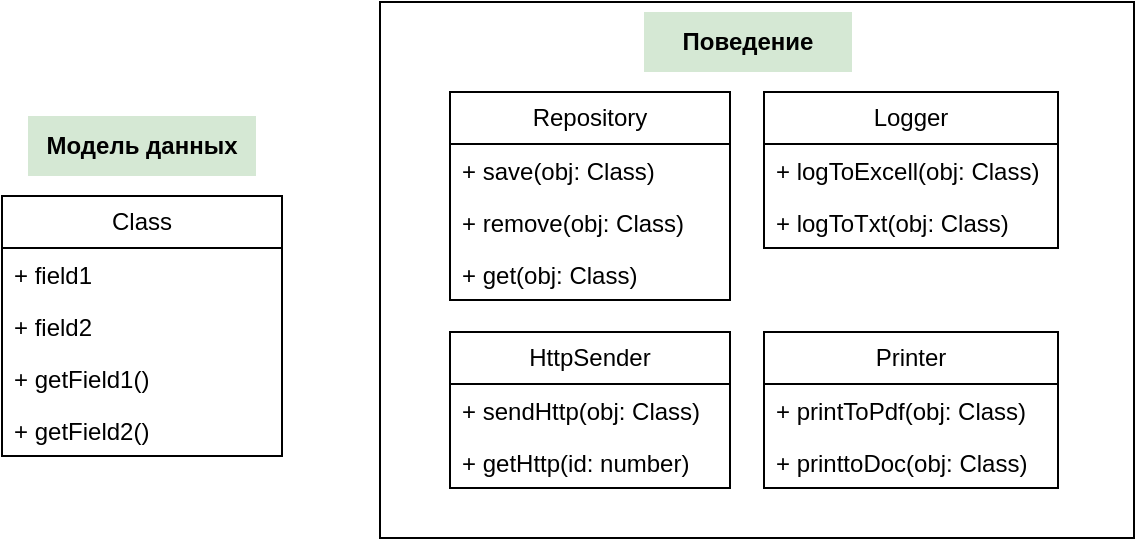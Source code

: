 <mxfile version="22.0.8" type="github" pages="2">
  <diagram name="S" id="RaGAPnOn0WnEdb-jaaNc">
    <mxGraphModel dx="819" dy="431" grid="0" gridSize="10" guides="1" tooltips="1" connect="1" arrows="1" fold="1" page="0" pageScale="1" pageWidth="827" pageHeight="1169" math="0" shadow="0">
      <root>
        <mxCell id="0" />
        <mxCell id="1" parent="0" />
        <mxCell id="atiPBA8xLcMAGWpfqntU-24" value="" style="rounded=0;whiteSpace=wrap;html=1;fillColor=none;" vertex="1" parent="1">
          <mxGeometry x="561" y="231" width="377" height="268" as="geometry" />
        </mxCell>
        <mxCell id="atiPBA8xLcMAGWpfqntU-1" value="Class" style="swimlane;fontStyle=0;childLayout=stackLayout;horizontal=1;startSize=26;fillColor=none;horizontalStack=0;resizeParent=1;resizeParentMax=0;resizeLast=0;collapsible=1;marginBottom=0;whiteSpace=wrap;html=1;" vertex="1" parent="1">
          <mxGeometry x="372" y="328" width="140" height="130" as="geometry" />
        </mxCell>
        <mxCell id="atiPBA8xLcMAGWpfqntU-2" value="+ field1" style="text;strokeColor=none;fillColor=none;align=left;verticalAlign=top;spacingLeft=4;spacingRight=4;overflow=hidden;rotatable=0;points=[[0,0.5],[1,0.5]];portConstraint=eastwest;whiteSpace=wrap;html=1;" vertex="1" parent="atiPBA8xLcMAGWpfqntU-1">
          <mxGeometry y="26" width="140" height="26" as="geometry" />
        </mxCell>
        <mxCell id="atiPBA8xLcMAGWpfqntU-3" value="+ field2" style="text;strokeColor=none;fillColor=none;align=left;verticalAlign=top;spacingLeft=4;spacingRight=4;overflow=hidden;rotatable=0;points=[[0,0.5],[1,0.5]];portConstraint=eastwest;whiteSpace=wrap;html=1;" vertex="1" parent="atiPBA8xLcMAGWpfqntU-1">
          <mxGeometry y="52" width="140" height="26" as="geometry" />
        </mxCell>
        <mxCell id="atiPBA8xLcMAGWpfqntU-4" value="+ getField1()" style="text;strokeColor=none;fillColor=none;align=left;verticalAlign=top;spacingLeft=4;spacingRight=4;overflow=hidden;rotatable=0;points=[[0,0.5],[1,0.5]];portConstraint=eastwest;whiteSpace=wrap;html=1;" vertex="1" parent="atiPBA8xLcMAGWpfqntU-1">
          <mxGeometry y="78" width="140" height="26" as="geometry" />
        </mxCell>
        <mxCell id="atiPBA8xLcMAGWpfqntU-5" value="+ getField2()" style="text;strokeColor=none;fillColor=none;align=left;verticalAlign=top;spacingLeft=4;spacingRight=4;overflow=hidden;rotatable=0;points=[[0,0.5],[1,0.5]];portConstraint=eastwest;whiteSpace=wrap;html=1;" vertex="1" parent="atiPBA8xLcMAGWpfqntU-1">
          <mxGeometry y="104" width="140" height="26" as="geometry" />
        </mxCell>
        <mxCell id="atiPBA8xLcMAGWpfqntU-6" value="Repository" style="swimlane;fontStyle=0;childLayout=stackLayout;horizontal=1;startSize=26;fillColor=none;horizontalStack=0;resizeParent=1;resizeParentMax=0;resizeLast=0;collapsible=1;marginBottom=0;whiteSpace=wrap;html=1;" vertex="1" parent="1">
          <mxGeometry x="596" y="276" width="140" height="104" as="geometry" />
        </mxCell>
        <mxCell id="atiPBA8xLcMAGWpfqntU-7" value="+ save(obj: Class)" style="text;strokeColor=none;fillColor=none;align=left;verticalAlign=top;spacingLeft=4;spacingRight=4;overflow=hidden;rotatable=0;points=[[0,0.5],[1,0.5]];portConstraint=eastwest;whiteSpace=wrap;html=1;" vertex="1" parent="atiPBA8xLcMAGWpfqntU-6">
          <mxGeometry y="26" width="140" height="26" as="geometry" />
        </mxCell>
        <mxCell id="atiPBA8xLcMAGWpfqntU-8" value="+ remove(obj: Class)" style="text;strokeColor=none;fillColor=none;align=left;verticalAlign=top;spacingLeft=4;spacingRight=4;overflow=hidden;rotatable=0;points=[[0,0.5],[1,0.5]];portConstraint=eastwest;whiteSpace=wrap;html=1;" vertex="1" parent="atiPBA8xLcMAGWpfqntU-6">
          <mxGeometry y="52" width="140" height="26" as="geometry" />
        </mxCell>
        <mxCell id="atiPBA8xLcMAGWpfqntU-9" value="+ get(obj: Class)" style="text;strokeColor=none;fillColor=none;align=left;verticalAlign=top;spacingLeft=4;spacingRight=4;overflow=hidden;rotatable=0;points=[[0,0.5],[1,0.5]];portConstraint=eastwest;whiteSpace=wrap;html=1;" vertex="1" parent="atiPBA8xLcMAGWpfqntU-6">
          <mxGeometry y="78" width="140" height="26" as="geometry" />
        </mxCell>
        <mxCell id="atiPBA8xLcMAGWpfqntU-11" value="HttpSender" style="swimlane;fontStyle=0;childLayout=stackLayout;horizontal=1;startSize=26;fillColor=none;horizontalStack=0;resizeParent=1;resizeParentMax=0;resizeLast=0;collapsible=1;marginBottom=0;whiteSpace=wrap;html=1;" vertex="1" parent="1">
          <mxGeometry x="596" y="396" width="140" height="78" as="geometry" />
        </mxCell>
        <mxCell id="atiPBA8xLcMAGWpfqntU-12" value="+ sendHttp(obj: Class)" style="text;strokeColor=none;fillColor=none;align=left;verticalAlign=top;spacingLeft=4;spacingRight=4;overflow=hidden;rotatable=0;points=[[0,0.5],[1,0.5]];portConstraint=eastwest;whiteSpace=wrap;html=1;" vertex="1" parent="atiPBA8xLcMAGWpfqntU-11">
          <mxGeometry y="26" width="140" height="26" as="geometry" />
        </mxCell>
        <mxCell id="atiPBA8xLcMAGWpfqntU-13" value="+ getHttp(id: number)" style="text;strokeColor=none;fillColor=none;align=left;verticalAlign=top;spacingLeft=4;spacingRight=4;overflow=hidden;rotatable=0;points=[[0,0.5],[1,0.5]];portConstraint=eastwest;whiteSpace=wrap;html=1;" vertex="1" parent="atiPBA8xLcMAGWpfqntU-11">
          <mxGeometry y="52" width="140" height="26" as="geometry" />
        </mxCell>
        <mxCell id="atiPBA8xLcMAGWpfqntU-15" value="Logger" style="swimlane;fontStyle=0;childLayout=stackLayout;horizontal=1;startSize=26;fillColor=none;horizontalStack=0;resizeParent=1;resizeParentMax=0;resizeLast=0;collapsible=1;marginBottom=0;whiteSpace=wrap;html=1;" vertex="1" parent="1">
          <mxGeometry x="753" y="276" width="147" height="78" as="geometry" />
        </mxCell>
        <mxCell id="atiPBA8xLcMAGWpfqntU-16" value="+ logToExcell(obj: Class)" style="text;strokeColor=none;fillColor=none;align=left;verticalAlign=top;spacingLeft=4;spacingRight=4;overflow=hidden;rotatable=0;points=[[0,0.5],[1,0.5]];portConstraint=eastwest;whiteSpace=wrap;html=1;" vertex="1" parent="atiPBA8xLcMAGWpfqntU-15">
          <mxGeometry y="26" width="147" height="26" as="geometry" />
        </mxCell>
        <mxCell id="atiPBA8xLcMAGWpfqntU-17" value="+ logToTxt(obj: Class)" style="text;strokeColor=none;fillColor=none;align=left;verticalAlign=top;spacingLeft=4;spacingRight=4;overflow=hidden;rotatable=0;points=[[0,0.5],[1,0.5]];portConstraint=eastwest;whiteSpace=wrap;html=1;" vertex="1" parent="atiPBA8xLcMAGWpfqntU-15">
          <mxGeometry y="52" width="147" height="26" as="geometry" />
        </mxCell>
        <mxCell id="atiPBA8xLcMAGWpfqntU-19" value="Printer" style="swimlane;fontStyle=0;childLayout=stackLayout;horizontal=1;startSize=26;fillColor=none;horizontalStack=0;resizeParent=1;resizeParentMax=0;resizeLast=0;collapsible=1;marginBottom=0;whiteSpace=wrap;html=1;" vertex="1" parent="1">
          <mxGeometry x="753" y="396" width="147" height="78" as="geometry" />
        </mxCell>
        <mxCell id="atiPBA8xLcMAGWpfqntU-20" value="+ printToPdf(obj: Class)" style="text;strokeColor=none;fillColor=none;align=left;verticalAlign=top;spacingLeft=4;spacingRight=4;overflow=hidden;rotatable=0;points=[[0,0.5],[1,0.5]];portConstraint=eastwest;whiteSpace=wrap;html=1;" vertex="1" parent="atiPBA8xLcMAGWpfqntU-19">
          <mxGeometry y="26" width="147" height="26" as="geometry" />
        </mxCell>
        <mxCell id="atiPBA8xLcMAGWpfqntU-21" value="+ printtoDoc(obj: Class)" style="text;strokeColor=none;fillColor=none;align=left;verticalAlign=top;spacingLeft=4;spacingRight=4;overflow=hidden;rotatable=0;points=[[0,0.5],[1,0.5]];portConstraint=eastwest;whiteSpace=wrap;html=1;" vertex="1" parent="atiPBA8xLcMAGWpfqntU-19">
          <mxGeometry y="52" width="147" height="26" as="geometry" />
        </mxCell>
        <mxCell id="atiPBA8xLcMAGWpfqntU-22" value="Модель данных" style="text;html=1;strokeColor=none;fillColor=#d5e8d4;align=center;verticalAlign=middle;whiteSpace=wrap;rounded=0;fontStyle=1" vertex="1" parent="1">
          <mxGeometry x="385" y="288" width="114" height="30" as="geometry" />
        </mxCell>
        <mxCell id="atiPBA8xLcMAGWpfqntU-23" value="Поведение" style="text;html=1;strokeColor=none;fillColor=#d5e8d4;align=center;verticalAlign=middle;whiteSpace=wrap;rounded=0;fontStyle=1;" vertex="1" parent="1">
          <mxGeometry x="693" y="236" width="104" height="30" as="geometry" />
        </mxCell>
      </root>
    </mxGraphModel>
  </diagram>
  <diagram id="e9qUm5EdJtlHyq0vxCEI" name="O">
    <mxGraphModel dx="1195" dy="1029" grid="0" gridSize="10" guides="1" tooltips="1" connect="1" arrows="1" fold="1" page="0" pageScale="1" pageWidth="827" pageHeight="1169" math="0" shadow="0">
      <root>
        <mxCell id="0" />
        <mxCell id="1" parent="0" />
        <mxCell id="J7pSZ2yeslKGJ3qi9xGy-1" value="Class1" style="swimlane;fontStyle=0;childLayout=stackLayout;horizontal=1;startSize=26;fillColor=none;horizontalStack=0;resizeParent=1;resizeParentMax=0;resizeLast=0;collapsible=1;marginBottom=0;whiteSpace=wrap;html=1;" vertex="1" parent="1">
          <mxGeometry x="414" y="254" width="140" height="78" as="geometry" />
        </mxCell>
        <mxCell id="J7pSZ2yeslKGJ3qi9xGy-2" value="+ get()" style="text;strokeColor=none;fillColor=none;align=left;verticalAlign=top;spacingLeft=4;spacingRight=4;overflow=hidden;rotatable=0;points=[[0,0.5],[1,0.5]];portConstraint=eastwest;whiteSpace=wrap;html=1;" vertex="1" parent="J7pSZ2yeslKGJ3qi9xGy-1">
          <mxGeometry y="26" width="140" height="26" as="geometry" />
        </mxCell>
        <mxCell id="J7pSZ2yeslKGJ3qi9xGy-3" value="+ post()" style="text;strokeColor=none;fillColor=none;align=left;verticalAlign=top;spacingLeft=4;spacingRight=4;overflow=hidden;rotatable=0;points=[[0,0.5],[1,0.5]];portConstraint=eastwest;whiteSpace=wrap;html=1;" vertex="1" parent="J7pSZ2yeslKGJ3qi9xGy-1">
          <mxGeometry y="52" width="140" height="26" as="geometry" />
        </mxCell>
        <mxCell id="J7pSZ2yeslKGJ3qi9xGy-6" value="Class2" style="swimlane;fontStyle=0;childLayout=stackLayout;horizontal=1;startSize=26;fillColor=none;horizontalStack=0;resizeParent=1;resizeParentMax=0;resizeLast=0;collapsible=1;marginBottom=0;whiteSpace=wrap;html=1;" vertex="1" parent="1">
          <mxGeometry x="619" y="254" width="140" height="104" as="geometry" />
        </mxCell>
        <mxCell id="J7pSZ2yeslKGJ3qi9xGy-7" value="+ get()" style="text;strokeColor=none;fillColor=none;align=left;verticalAlign=top;spacingLeft=4;spacingRight=4;overflow=hidden;rotatable=0;points=[[0,0.5],[1,0.5]];portConstraint=eastwest;whiteSpace=wrap;html=1;" vertex="1" parent="J7pSZ2yeslKGJ3qi9xGy-6">
          <mxGeometry y="26" width="140" height="26" as="geometry" />
        </mxCell>
        <mxCell id="J7pSZ2yeslKGJ3qi9xGy-8" value="+ post()" style="text;strokeColor=none;fillColor=none;align=left;verticalAlign=top;spacingLeft=4;spacingRight=4;overflow=hidden;rotatable=0;points=[[0,0.5],[1,0.5]];portConstraint=eastwest;whiteSpace=wrap;html=1;" vertex="1" parent="J7pSZ2yeslKGJ3qi9xGy-6">
          <mxGeometry y="52" width="140" height="26" as="geometry" />
        </mxCell>
        <mxCell id="J7pSZ2yeslKGJ3qi9xGy-9" value="+ put()" style="text;strokeColor=none;fillColor=none;align=left;verticalAlign=top;spacingLeft=4;spacingRight=4;overflow=hidden;rotatable=0;points=[[0,0.5],[1,0.5]];portConstraint=eastwest;whiteSpace=wrap;html=1;" vertex="1" parent="J7pSZ2yeslKGJ3qi9xGy-6">
          <mxGeometry y="78" width="140" height="26" as="geometry" />
        </mxCell>
        <mxCell id="J7pSZ2yeslKGJ3qi9xGy-10" style="edgeStyle=orthogonalEdgeStyle;rounded=0;orthogonalLoop=1;jettySize=auto;html=1;entryX=1;entryY=0.5;entryDx=0;entryDy=0;" edge="1" parent="1" source="J7pSZ2yeslKGJ3qi9xGy-7" target="J7pSZ2yeslKGJ3qi9xGy-2">
          <mxGeometry relative="1" as="geometry" />
        </mxCell>
        <mxCell id="J7pSZ2yeslKGJ3qi9xGy-11" value="Class1.get()" style="text;html=1;strokeColor=none;fillColor=#fff2cc;align=center;verticalAlign=middle;whiteSpace=wrap;rounded=0;" vertex="1" parent="1">
          <mxGeometry x="765" y="285" width="93" height="22" as="geometry" />
        </mxCell>
        <mxCell id="J7pSZ2yeslKGJ3qi9xGy-15" style="edgeStyle=orthogonalEdgeStyle;rounded=0;orthogonalLoop=1;jettySize=auto;html=1;entryX=0.5;entryY=0;entryDx=0;entryDy=0;" edge="1" parent="1" source="J7pSZ2yeslKGJ3qi9xGy-12" target="J7pSZ2yeslKGJ3qi9xGy-1">
          <mxGeometry relative="1" as="geometry" />
        </mxCell>
        <mxCell id="J7pSZ2yeslKGJ3qi9xGy-16" style="edgeStyle=orthogonalEdgeStyle;rounded=0;orthogonalLoop=1;jettySize=auto;html=1;entryX=0.5;entryY=0;entryDx=0;entryDy=0;" edge="1" parent="1" source="J7pSZ2yeslKGJ3qi9xGy-12" target="J7pSZ2yeslKGJ3qi9xGy-6">
          <mxGeometry relative="1" as="geometry" />
        </mxCell>
        <mxCell id="J7pSZ2yeslKGJ3qi9xGy-12" value="&lt;i&gt;Interface&lt;/i&gt;&lt;span style=&quot;white-space: pre;&quot;&gt;&#x9;&lt;/span&gt;" style="swimlane;fontStyle=0;childLayout=stackLayout;horizontal=1;startSize=26;fillColor=none;horizontalStack=0;resizeParent=1;resizeParentMax=0;resizeLast=0;collapsible=1;marginBottom=0;whiteSpace=wrap;html=1;" vertex="1" parent="1">
          <mxGeometry x="516" y="111" width="140" height="78" as="geometry" />
        </mxCell>
        <mxCell id="J7pSZ2yeslKGJ3qi9xGy-13" value="+ get()" style="text;strokeColor=none;fillColor=none;align=left;verticalAlign=top;spacingLeft=4;spacingRight=4;overflow=hidden;rotatable=0;points=[[0,0.5],[1,0.5]];portConstraint=eastwest;whiteSpace=wrap;html=1;" vertex="1" parent="J7pSZ2yeslKGJ3qi9xGy-12">
          <mxGeometry y="26" width="140" height="26" as="geometry" />
        </mxCell>
        <mxCell id="J7pSZ2yeslKGJ3qi9xGy-14" value="+ post()" style="text;strokeColor=none;fillColor=none;align=left;verticalAlign=top;spacingLeft=4;spacingRight=4;overflow=hidden;rotatable=0;points=[[0,0.5],[1,0.5]];portConstraint=eastwest;whiteSpace=wrap;html=1;" vertex="1" parent="J7pSZ2yeslKGJ3qi9xGy-12">
          <mxGeometry y="52" width="140" height="26" as="geometry" />
        </mxCell>
        <mxCell id="J7pSZ2yeslKGJ3qi9xGy-22" style="edgeStyle=orthogonalEdgeStyle;rounded=1;orthogonalLoop=1;jettySize=auto;html=1;entryX=0.5;entryY=0;entryDx=0;entryDy=0;endArrow=none;endFill=0;" edge="1" parent="1" source="J7pSZ2yeslKGJ3qi9xGy-17" target="J7pSZ2yeslKGJ3qi9xGy-18">
          <mxGeometry relative="1" as="geometry" />
        </mxCell>
        <mxCell id="J7pSZ2yeslKGJ3qi9xGy-17" value="" style="rounded=0;whiteSpace=wrap;html=1;" vertex="1" parent="1">
          <mxGeometry x="496" y="-106" width="120" height="60" as="geometry" />
        </mxCell>
        <mxCell id="J7pSZ2yeslKGJ3qi9xGy-27" style="edgeStyle=orthogonalEdgeStyle;shape=connector;rounded=1;orthogonalLoop=1;jettySize=auto;html=1;entryX=0;entryY=0.5;entryDx=0;entryDy=0;labelBackgroundColor=default;strokeColor=default;align=center;verticalAlign=middle;fontFamily=Helvetica;fontSize=11;fontColor=default;endArrow=none;endFill=0;" edge="1" parent="1" source="J7pSZ2yeslKGJ3qi9xGy-18" target="J7pSZ2yeslKGJ3qi9xGy-20">
          <mxGeometry relative="1" as="geometry" />
        </mxCell>
        <mxCell id="J7pSZ2yeslKGJ3qi9xGy-28" style="edgeStyle=orthogonalEdgeStyle;shape=connector;rounded=1;orthogonalLoop=1;jettySize=auto;html=1;entryX=1;entryY=0.5;entryDx=0;entryDy=0;labelBackgroundColor=default;strokeColor=default;align=center;verticalAlign=middle;fontFamily=Helvetica;fontSize=11;fontColor=default;endArrow=none;endFill=0;" edge="1" parent="1" source="J7pSZ2yeslKGJ3qi9xGy-18" target="J7pSZ2yeslKGJ3qi9xGy-19">
          <mxGeometry relative="1" as="geometry" />
        </mxCell>
        <mxCell id="J7pSZ2yeslKGJ3qi9xGy-18" value="" style="rounded=0;whiteSpace=wrap;html=1;" vertex="1" parent="1">
          <mxGeometry x="496" y="-20" width="120" height="60" as="geometry" />
        </mxCell>
        <mxCell id="J7pSZ2yeslKGJ3qi9xGy-19" value="" style="rounded=0;whiteSpace=wrap;html=1;" vertex="1" parent="1">
          <mxGeometry x="339" y="-20" width="120" height="60" as="geometry" />
        </mxCell>
        <mxCell id="J7pSZ2yeslKGJ3qi9xGy-29" style="edgeStyle=orthogonalEdgeStyle;shape=connector;rounded=1;orthogonalLoop=1;jettySize=auto;html=1;entryX=0;entryY=0.5;entryDx=0;entryDy=0;labelBackgroundColor=default;strokeColor=default;align=center;verticalAlign=middle;fontFamily=Helvetica;fontSize=11;fontColor=default;endArrow=none;endFill=0;" edge="1" parent="1" source="J7pSZ2yeslKGJ3qi9xGy-20" target="J7pSZ2yeslKGJ3qi9xGy-21">
          <mxGeometry relative="1" as="geometry" />
        </mxCell>
        <mxCell id="J7pSZ2yeslKGJ3qi9xGy-20" value="" style="rounded=0;whiteSpace=wrap;html=1;" vertex="1" parent="1">
          <mxGeometry x="652" y="-20" width="120" height="60" as="geometry" />
        </mxCell>
        <mxCell id="J7pSZ2yeslKGJ3qi9xGy-21" value="" style="rounded=0;whiteSpace=wrap;html=1;fillColor=#dae8fc;strokeColor=none;" vertex="1" parent="1">
          <mxGeometry x="809" y="-20" width="120" height="60" as="geometry" />
        </mxCell>
      </root>
    </mxGraphModel>
  </diagram>
</mxfile>
